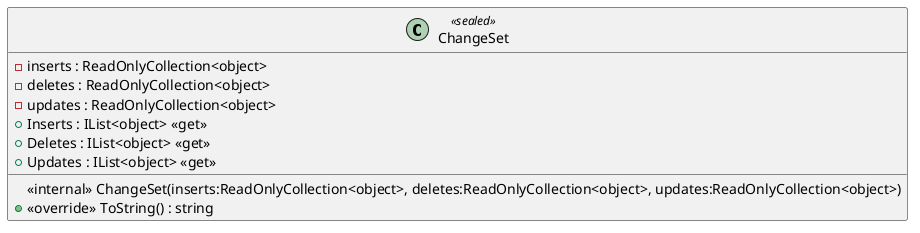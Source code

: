 @startuml
class ChangeSet <<sealed>> {
    - inserts : ReadOnlyCollection<object>
    - deletes : ReadOnlyCollection<object>
    - updates : ReadOnlyCollection<object>
    <<internal>> ChangeSet(inserts:ReadOnlyCollection<object>, deletes:ReadOnlyCollection<object>, updates:ReadOnlyCollection<object>)
    + Inserts : IList<object> <<get>>
    + Deletes : IList<object> <<get>>
    + Updates : IList<object> <<get>>
    + <<override>> ToString() : string
}
@enduml
